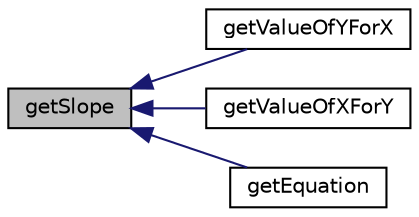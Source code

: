 digraph "getSlope"
{
  edge [fontname="Helvetica",fontsize="10",labelfontname="Helvetica",labelfontsize="10"];
  node [fontname="Helvetica",fontsize="10",shape=record];
  rankdir="LR";
  Node18 [label="getSlope",height=0.2,width=0.4,color="black", fillcolor="grey75", style="filled", fontcolor="black"];
  Node18 -> Node19 [dir="back",color="midnightblue",fontsize="10",style="solid",fontname="Helvetica"];
  Node19 [label="getValueOfYForX",height=0.2,width=0.4,color="black", fillcolor="white", style="filled",URL="$class_p_h_p_excel___exponential___best___fit.html#a0166e34b8a912b4ddf624660852345ec"];
  Node18 -> Node20 [dir="back",color="midnightblue",fontsize="10",style="solid",fontname="Helvetica"];
  Node20 [label="getValueOfXForY",height=0.2,width=0.4,color="black", fillcolor="white", style="filled",URL="$class_p_h_p_excel___exponential___best___fit.html#ae806bb042d6c95387e82c6feb5d178a5"];
  Node18 -> Node21 [dir="back",color="midnightblue",fontsize="10",style="solid",fontname="Helvetica"];
  Node21 [label="getEquation",height=0.2,width=0.4,color="black", fillcolor="white", style="filled",URL="$class_p_h_p_excel___exponential___best___fit.html#a015c81d685693d7575b997328ff5930f"];
}
